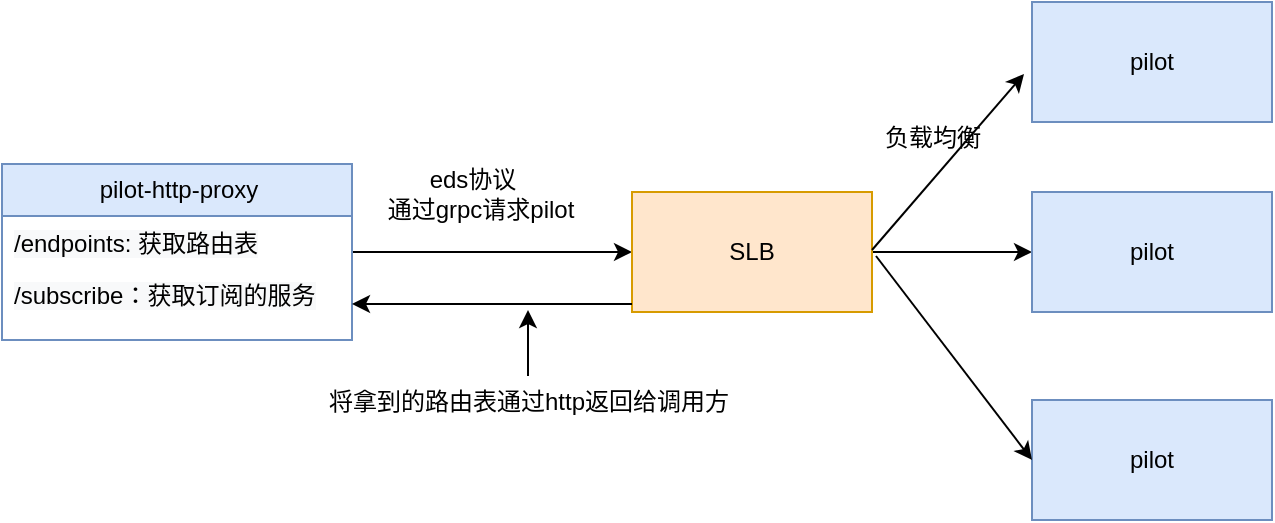 <mxfile version="20.8.3" type="github">
  <diagram id="I-4XZFqHm5EkokQi3nll" name="第 1 页">
    <mxGraphModel dx="954" dy="1416" grid="0" gridSize="10" guides="1" tooltips="1" connect="1" arrows="1" fold="1" page="0" pageScale="1" pageWidth="827" pageHeight="1169" math="0" shadow="0">
      <root>
        <mxCell id="0" />
        <mxCell id="1" parent="0" />
        <mxCell id="2bSLnEvAa8lVFMbBn78T-7" value="" style="edgeStyle=orthogonalEdgeStyle;rounded=0;orthogonalLoop=1;jettySize=auto;html=1;" edge="1" parent="1" source="2bSLnEvAa8lVFMbBn78T-2" target="2bSLnEvAa8lVFMbBn78T-6">
          <mxGeometry relative="1" as="geometry" />
        </mxCell>
        <mxCell id="2bSLnEvAa8lVFMbBn78T-2" value="pilot-http-proxy" style="swimlane;fontStyle=0;childLayout=stackLayout;horizontal=1;startSize=26;fillColor=#dae8fc;horizontalStack=0;resizeParent=1;resizeParentMax=0;resizeLast=0;collapsible=1;marginBottom=0;html=1;strokeColor=#6c8ebf;" vertex="1" parent="1">
          <mxGeometry x="279" y="-360" width="175" height="88" as="geometry" />
        </mxCell>
        <mxCell id="2bSLnEvAa8lVFMbBn78T-3" value="&lt;span style=&quot;background-color: rgb(248, 249, 250);&quot;&gt;/endpoints: 获取路由表&lt;/span&gt;" style="text;strokeColor=none;fillColor=none;align=left;verticalAlign=top;spacingLeft=4;spacingRight=4;overflow=hidden;rotatable=0;points=[[0,0.5],[1,0.5]];portConstraint=eastwest;whiteSpace=wrap;html=1;" vertex="1" parent="2bSLnEvAa8lVFMbBn78T-2">
          <mxGeometry y="26" width="175" height="26" as="geometry" />
        </mxCell>
        <mxCell id="2bSLnEvAa8lVFMbBn78T-4" value="&lt;span style=&quot;background-color: rgb(248, 249, 250);&quot;&gt;/subscribe：获取订阅的服务&lt;/span&gt;" style="text;strokeColor=none;fillColor=none;align=left;verticalAlign=top;spacingLeft=4;spacingRight=4;overflow=hidden;rotatable=0;points=[[0,0.5],[1,0.5]];portConstraint=eastwest;whiteSpace=wrap;html=1;" vertex="1" parent="2bSLnEvAa8lVFMbBn78T-2">
          <mxGeometry y="52" width="175" height="36" as="geometry" />
        </mxCell>
        <mxCell id="2bSLnEvAa8lVFMbBn78T-10" value="" style="edgeStyle=orthogonalEdgeStyle;rounded=0;orthogonalLoop=1;jettySize=auto;html=1;" edge="1" parent="1" source="2bSLnEvAa8lVFMbBn78T-6" target="2bSLnEvAa8lVFMbBn78T-9">
          <mxGeometry relative="1" as="geometry" />
        </mxCell>
        <mxCell id="2bSLnEvAa8lVFMbBn78T-6" value="SLB" style="rounded=0;whiteSpace=wrap;html=1;fillColor=#ffe6cc;strokeColor=#d79b00;" vertex="1" parent="1">
          <mxGeometry x="594" y="-346" width="120" height="60" as="geometry" />
        </mxCell>
        <mxCell id="2bSLnEvAa8lVFMbBn78T-8" value="通过grpc请求pilot" style="text;html=1;align=center;verticalAlign=middle;resizable=0;points=[];autosize=1;strokeColor=none;fillColor=none;" vertex="1" parent="1">
          <mxGeometry x="462" y="-350" width="111" height="26" as="geometry" />
        </mxCell>
        <mxCell id="2bSLnEvAa8lVFMbBn78T-9" value="pilot" style="whiteSpace=wrap;html=1;fillColor=#dae8fc;strokeColor=#6c8ebf;rounded=0;" vertex="1" parent="1">
          <mxGeometry x="794" y="-346" width="120" height="60" as="geometry" />
        </mxCell>
        <mxCell id="2bSLnEvAa8lVFMbBn78T-11" value="pilot" style="whiteSpace=wrap;html=1;fillColor=#dae8fc;strokeColor=#6c8ebf;rounded=0;" vertex="1" parent="1">
          <mxGeometry x="794" y="-242" width="120" height="60" as="geometry" />
        </mxCell>
        <mxCell id="2bSLnEvAa8lVFMbBn78T-12" value="pilot" style="whiteSpace=wrap;html=1;fillColor=#dae8fc;strokeColor=#6c8ebf;rounded=0;" vertex="1" parent="1">
          <mxGeometry x="794" y="-441" width="120" height="60" as="geometry" />
        </mxCell>
        <mxCell id="2bSLnEvAa8lVFMbBn78T-13" value="" style="endArrow=classic;html=1;rounded=0;" edge="1" parent="1">
          <mxGeometry width="50" height="50" relative="1" as="geometry">
            <mxPoint x="714" y="-317" as="sourcePoint" />
            <mxPoint x="790" y="-405" as="targetPoint" />
          </mxGeometry>
        </mxCell>
        <mxCell id="2bSLnEvAa8lVFMbBn78T-14" value="" style="endArrow=classic;html=1;rounded=0;entryX=0;entryY=0.5;entryDx=0;entryDy=0;" edge="1" parent="1" target="2bSLnEvAa8lVFMbBn78T-11">
          <mxGeometry width="50" height="50" relative="1" as="geometry">
            <mxPoint x="716" y="-314" as="sourcePoint" />
            <mxPoint x="800" y="-395" as="targetPoint" />
          </mxGeometry>
        </mxCell>
        <mxCell id="2bSLnEvAa8lVFMbBn78T-15" value="负载均衡" style="text;html=1;align=center;verticalAlign=middle;resizable=0;points=[];autosize=1;strokeColor=none;fillColor=none;" vertex="1" parent="1">
          <mxGeometry x="711" y="-386" width="66" height="26" as="geometry" />
        </mxCell>
        <mxCell id="2bSLnEvAa8lVFMbBn78T-16" value="eds协议" style="text;html=1;align=center;verticalAlign=middle;resizable=0;points=[];autosize=1;strokeColor=none;fillColor=none;" vertex="1" parent="1">
          <mxGeometry x="483" y="-365" width="61" height="26" as="geometry" />
        </mxCell>
        <mxCell id="2bSLnEvAa8lVFMbBn78T-17" value="" style="endArrow=classic;html=1;rounded=0;entryX=1;entryY=0.5;entryDx=0;entryDy=0;exitX=0;exitY=0.933;exitDx=0;exitDy=0;exitPerimeter=0;" edge="1" parent="1" source="2bSLnEvAa8lVFMbBn78T-6" target="2bSLnEvAa8lVFMbBn78T-4">
          <mxGeometry width="50" height="50" relative="1" as="geometry">
            <mxPoint x="591" y="-287" as="sourcePoint" />
            <mxPoint x="608" y="-315" as="targetPoint" />
          </mxGeometry>
        </mxCell>
        <mxCell id="2bSLnEvAa8lVFMbBn78T-19" value="" style="edgeStyle=orthogonalEdgeStyle;rounded=0;orthogonalLoop=1;jettySize=auto;html=1;" edge="1" parent="1" source="2bSLnEvAa8lVFMbBn78T-18">
          <mxGeometry relative="1" as="geometry">
            <mxPoint x="542" y="-287" as="targetPoint" />
          </mxGeometry>
        </mxCell>
        <mxCell id="2bSLnEvAa8lVFMbBn78T-18" value="将拿到的路由表通过http返回给调用方" style="text;html=1;align=center;verticalAlign=middle;resizable=0;points=[];autosize=1;strokeColor=none;fillColor=none;" vertex="1" parent="1">
          <mxGeometry x="433" y="-254" width="218" height="26" as="geometry" />
        </mxCell>
      </root>
    </mxGraphModel>
  </diagram>
</mxfile>
